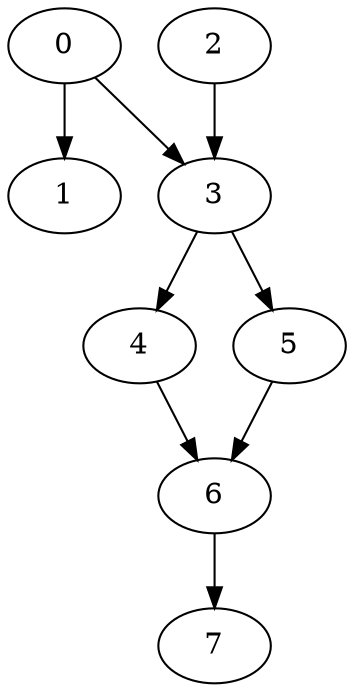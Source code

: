 digraph {
	0
	1
	2
	3
	4
	5
	6
	7
	0 -> 1
	0 -> 3
	2 -> 3
	3 -> 4
	3 -> 5
	4 -> 6
	5 -> 6
	6 -> 7
}
